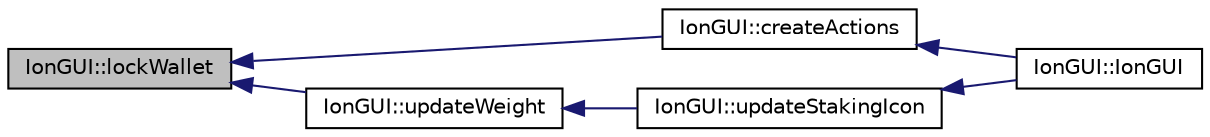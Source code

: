 digraph "IonGUI::lockWallet"
{
  edge [fontname="Helvetica",fontsize="10",labelfontname="Helvetica",labelfontsize="10"];
  node [fontname="Helvetica",fontsize="10",shape=record];
  rankdir="LR";
  Node527 [label="IonGUI::lockWallet",height=0.2,width=0.4,color="black", fillcolor="grey75", style="filled", fontcolor="black"];
  Node527 -> Node528 [dir="back",color="midnightblue",fontsize="10",style="solid",fontname="Helvetica"];
  Node528 [label="IonGUI::createActions",height=0.2,width=0.4,color="black", fillcolor="white", style="filled",URL="$class_ion_g_u_i.html#a5a5e1c2fbc2fec3d925d654c61a8b252",tooltip="Create the main UI actions. "];
  Node528 -> Node529 [dir="back",color="midnightblue",fontsize="10",style="solid",fontname="Helvetica"];
  Node529 [label="IonGUI::IonGUI",height=0.2,width=0.4,color="black", fillcolor="white", style="filled",URL="$class_ion_g_u_i.html#ad0e22e4901b039bcc987ef0328c8c5d4"];
  Node527 -> Node530 [dir="back",color="midnightblue",fontsize="10",style="solid",fontname="Helvetica"];
  Node530 [label="IonGUI::updateWeight",height=0.2,width=0.4,color="black", fillcolor="white", style="filled",URL="$class_ion_g_u_i.html#a2689de984576a927ea382a800a81a3f0"];
  Node530 -> Node531 [dir="back",color="midnightblue",fontsize="10",style="solid",fontname="Helvetica"];
  Node531 [label="IonGUI::updateStakingIcon",height=0.2,width=0.4,color="black", fillcolor="white", style="filled",URL="$class_ion_g_u_i.html#a5e9ba63b943650e5dec3ab6e13e9a20b"];
  Node531 -> Node529 [dir="back",color="midnightblue",fontsize="10",style="solid",fontname="Helvetica"];
}
